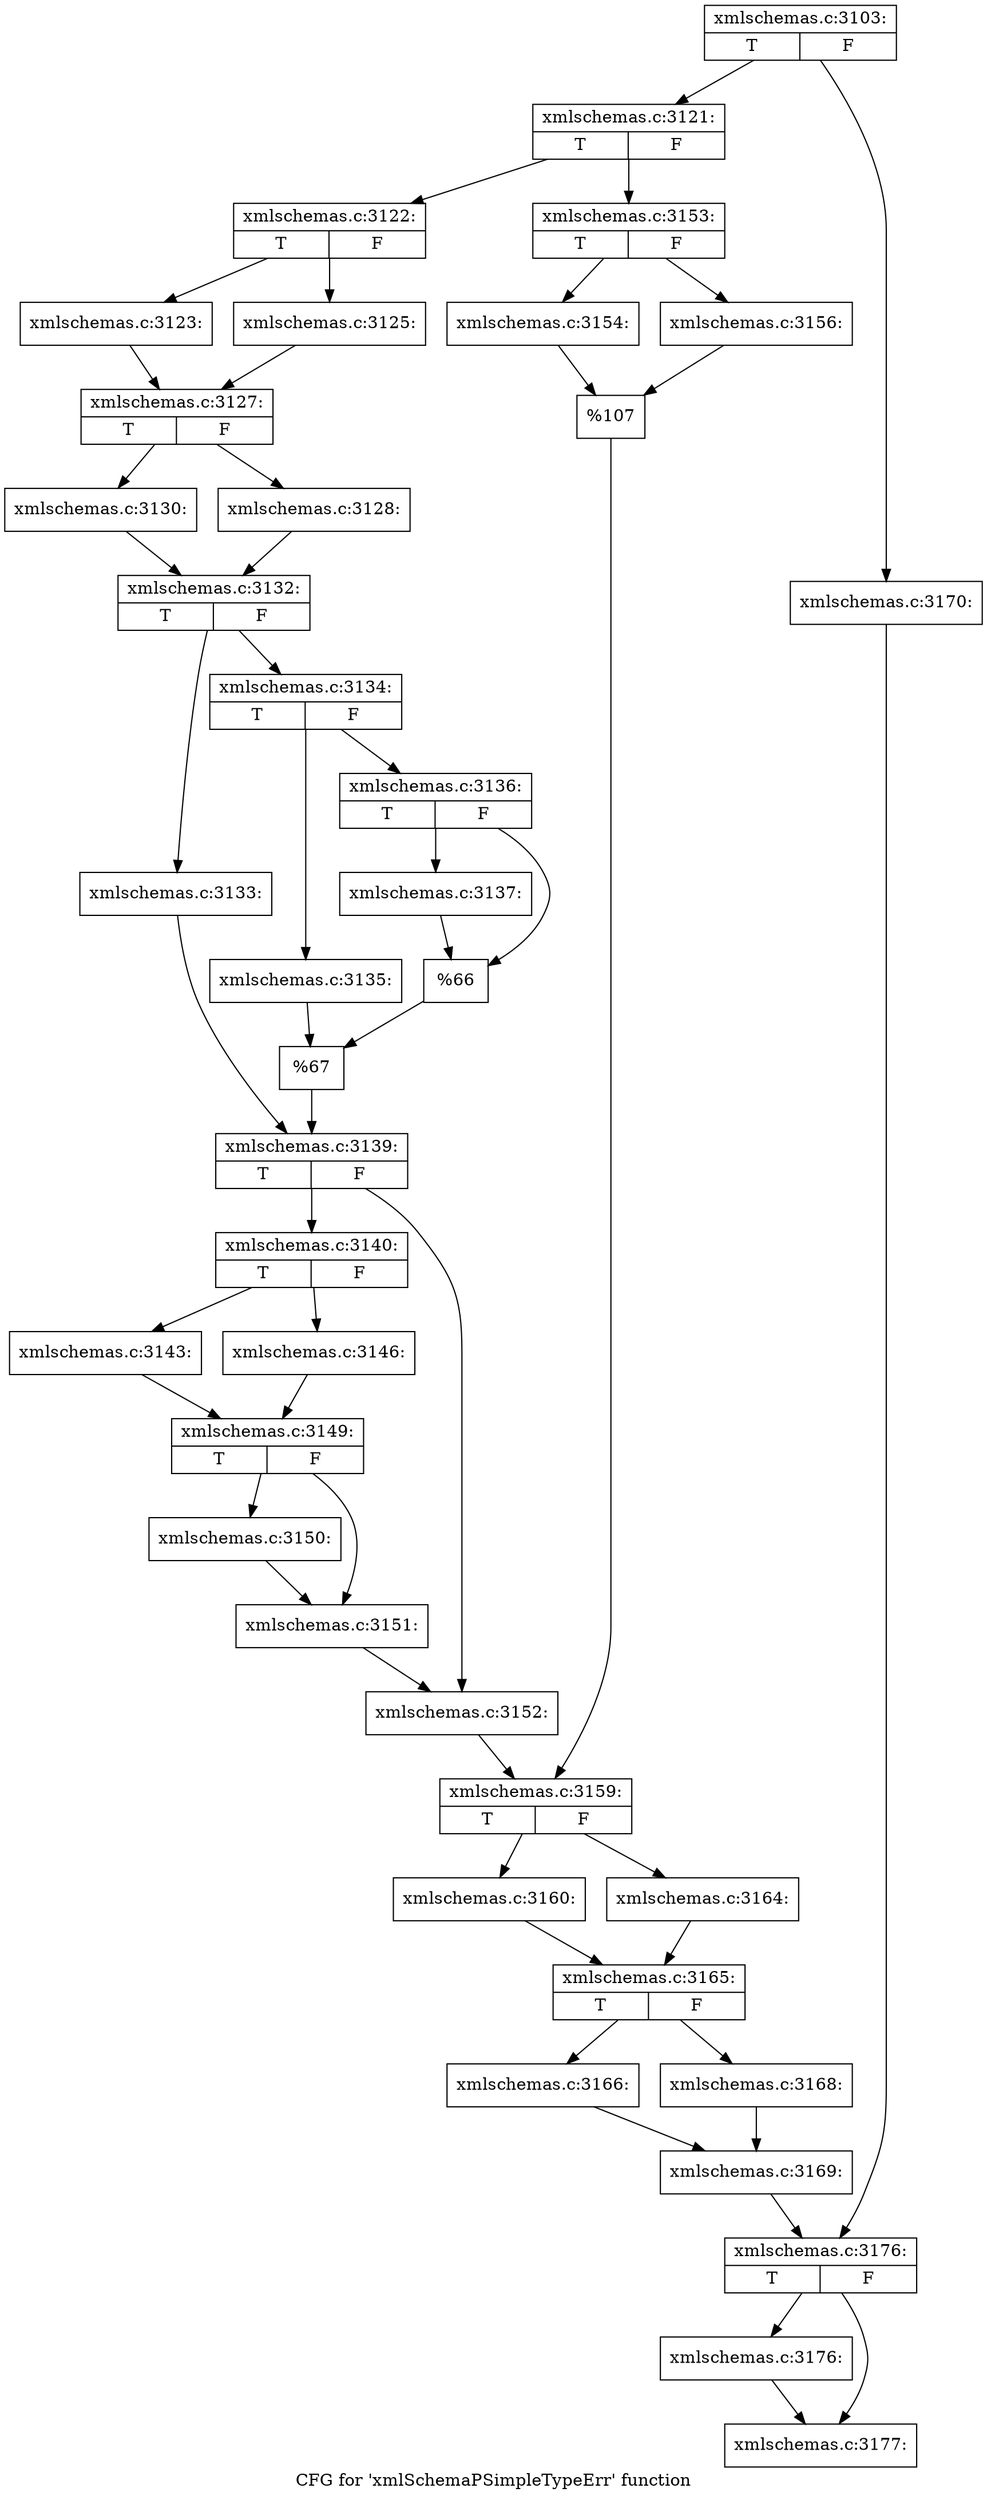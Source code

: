digraph "CFG for 'xmlSchemaPSimpleTypeErr' function" {
	label="CFG for 'xmlSchemaPSimpleTypeErr' function";

	Node0x4b6a6c0 [shape=record,label="{xmlschemas.c:3103:|{<s0>T|<s1>F}}"];
	Node0x4b6a6c0 -> Node0x4cadd50;
	Node0x4b6a6c0 -> Node0x4caddf0;
	Node0x4cadd50 [shape=record,label="{xmlschemas.c:3121:|{<s0>T|<s1>F}}"];
	Node0x4cadd50 -> Node0x4cae130;
	Node0x4cadd50 -> Node0x4cae1d0;
	Node0x4cae130 [shape=record,label="{xmlschemas.c:3122:|{<s0>T|<s1>F}}"];
	Node0x4cae130 -> Node0x4cae530;
	Node0x4cae130 -> Node0x4cae5d0;
	Node0x4cae530 [shape=record,label="{xmlschemas.c:3123:}"];
	Node0x4cae530 -> Node0x4cae580;
	Node0x4cae5d0 [shape=record,label="{xmlschemas.c:3125:}"];
	Node0x4cae5d0 -> Node0x4cae580;
	Node0x4cae580 [shape=record,label="{xmlschemas.c:3127:|{<s0>T|<s1>F}}"];
	Node0x4cae580 -> Node0x4caf3d0;
	Node0x4cae580 -> Node0x4caf330;
	Node0x4caf330 [shape=record,label="{xmlschemas.c:3128:}"];
	Node0x4caf330 -> Node0x4caf380;
	Node0x4caf3d0 [shape=record,label="{xmlschemas.c:3130:}"];
	Node0x4caf3d0 -> Node0x4caf380;
	Node0x4caf380 [shape=record,label="{xmlschemas.c:3132:|{<s0>T|<s1>F}}"];
	Node0x4caf380 -> Node0x49806b0;
	Node0x4caf380 -> Node0x497fcd0;
	Node0x49806b0 [shape=record,label="{xmlschemas.c:3133:}"];
	Node0x49806b0 -> Node0x497fc80;
	Node0x497fcd0 [shape=record,label="{xmlschemas.c:3134:|{<s0>T|<s1>F}}"];
	Node0x497fcd0 -> Node0x4b6cbe0;
	Node0x497fcd0 -> Node0x4b6cc80;
	Node0x4b6cbe0 [shape=record,label="{xmlschemas.c:3135:}"];
	Node0x4b6cbe0 -> Node0x4b6cc30;
	Node0x4b6cc80 [shape=record,label="{xmlschemas.c:3136:|{<s0>T|<s1>F}}"];
	Node0x4b6cc80 -> Node0x4b6d390;
	Node0x4b6cc80 -> Node0x4b6d3e0;
	Node0x4b6d390 [shape=record,label="{xmlschemas.c:3137:}"];
	Node0x4b6d390 -> Node0x4b6d3e0;
	Node0x4b6d3e0 [shape=record,label="{%66}"];
	Node0x4b6d3e0 -> Node0x4b6cc30;
	Node0x4b6cc30 [shape=record,label="{%67}"];
	Node0x4b6cc30 -> Node0x497fc80;
	Node0x497fc80 [shape=record,label="{xmlschemas.c:3139:|{<s0>T|<s1>F}}"];
	Node0x497fc80 -> Node0x4b6d640;
	Node0x497fc80 -> Node0x49810e0;
	Node0x4b6d640 [shape=record,label="{xmlschemas.c:3140:|{<s0>T|<s1>F}}"];
	Node0x4b6d640 -> Node0x4981ac0;
	Node0x4b6d640 -> Node0x4981b60;
	Node0x4981ac0 [shape=record,label="{xmlschemas.c:3143:}"];
	Node0x4981ac0 -> Node0x4981b10;
	Node0x4981b60 [shape=record,label="{xmlschemas.c:3146:}"];
	Node0x4981b60 -> Node0x4981b10;
	Node0x4981b10 [shape=record,label="{xmlschemas.c:3149:|{<s0>T|<s1>F}}"];
	Node0x4981b10 -> Node0x4b6d910;
	Node0x4981b10 -> Node0x4b6d960;
	Node0x4b6d910 [shape=record,label="{xmlschemas.c:3150:}"];
	Node0x4b6d910 -> Node0x4b6d960;
	Node0x4b6d960 [shape=record,label="{xmlschemas.c:3151:}"];
	Node0x4b6d960 -> Node0x49810e0;
	Node0x49810e0 [shape=record,label="{xmlschemas.c:3152:}"];
	Node0x49810e0 -> Node0x4cae180;
	Node0x4cae1d0 [shape=record,label="{xmlschemas.c:3153:|{<s0>T|<s1>F}}"];
	Node0x4cae1d0 -> Node0x4b6e0e0;
	Node0x4cae1d0 -> Node0x4b6e180;
	Node0x4b6e0e0 [shape=record,label="{xmlschemas.c:3154:}"];
	Node0x4b6e0e0 -> Node0x4b6e130;
	Node0x4b6e180 [shape=record,label="{xmlschemas.c:3156:}"];
	Node0x4b6e180 -> Node0x4b6e130;
	Node0x4b6e130 [shape=record,label="{%107}"];
	Node0x4b6e130 -> Node0x4cae180;
	Node0x4cae180 [shape=record,label="{xmlschemas.c:3159:|{<s0>T|<s1>F}}"];
	Node0x4cae180 -> Node0x4cb90d0;
	Node0x4cae180 -> Node0x4cb9170;
	Node0x4cb90d0 [shape=record,label="{xmlschemas.c:3160:}"];
	Node0x4cb90d0 -> Node0x4cb9120;
	Node0x4cb9170 [shape=record,label="{xmlschemas.c:3164:}"];
	Node0x4cb9170 -> Node0x4cb9120;
	Node0x4cb9120 [shape=record,label="{xmlschemas.c:3165:|{<s0>T|<s1>F}}"];
	Node0x4cb9120 -> Node0x4cba380;
	Node0x4cb9120 -> Node0x4cba420;
	Node0x4cba380 [shape=record,label="{xmlschemas.c:3166:}"];
	Node0x4cba380 -> Node0x4cba3d0;
	Node0x4cba420 [shape=record,label="{xmlschemas.c:3168:}"];
	Node0x4cba420 -> Node0x4cba3d0;
	Node0x4cba3d0 [shape=record,label="{xmlschemas.c:3169:}"];
	Node0x4cba3d0 -> Node0x4cadda0;
	Node0x4caddf0 [shape=record,label="{xmlschemas.c:3170:}"];
	Node0x4caddf0 -> Node0x4cadda0;
	Node0x4cadda0 [shape=record,label="{xmlschemas.c:3176:|{<s0>T|<s1>F}}"];
	Node0x4cadda0 -> Node0x4cbbd60;
	Node0x4cadda0 -> Node0x4cbc530;
	Node0x4cbbd60 [shape=record,label="{xmlschemas.c:3176:}"];
	Node0x4cbbd60 -> Node0x4cbc530;
	Node0x4cbc530 [shape=record,label="{xmlschemas.c:3177:}"];
}
